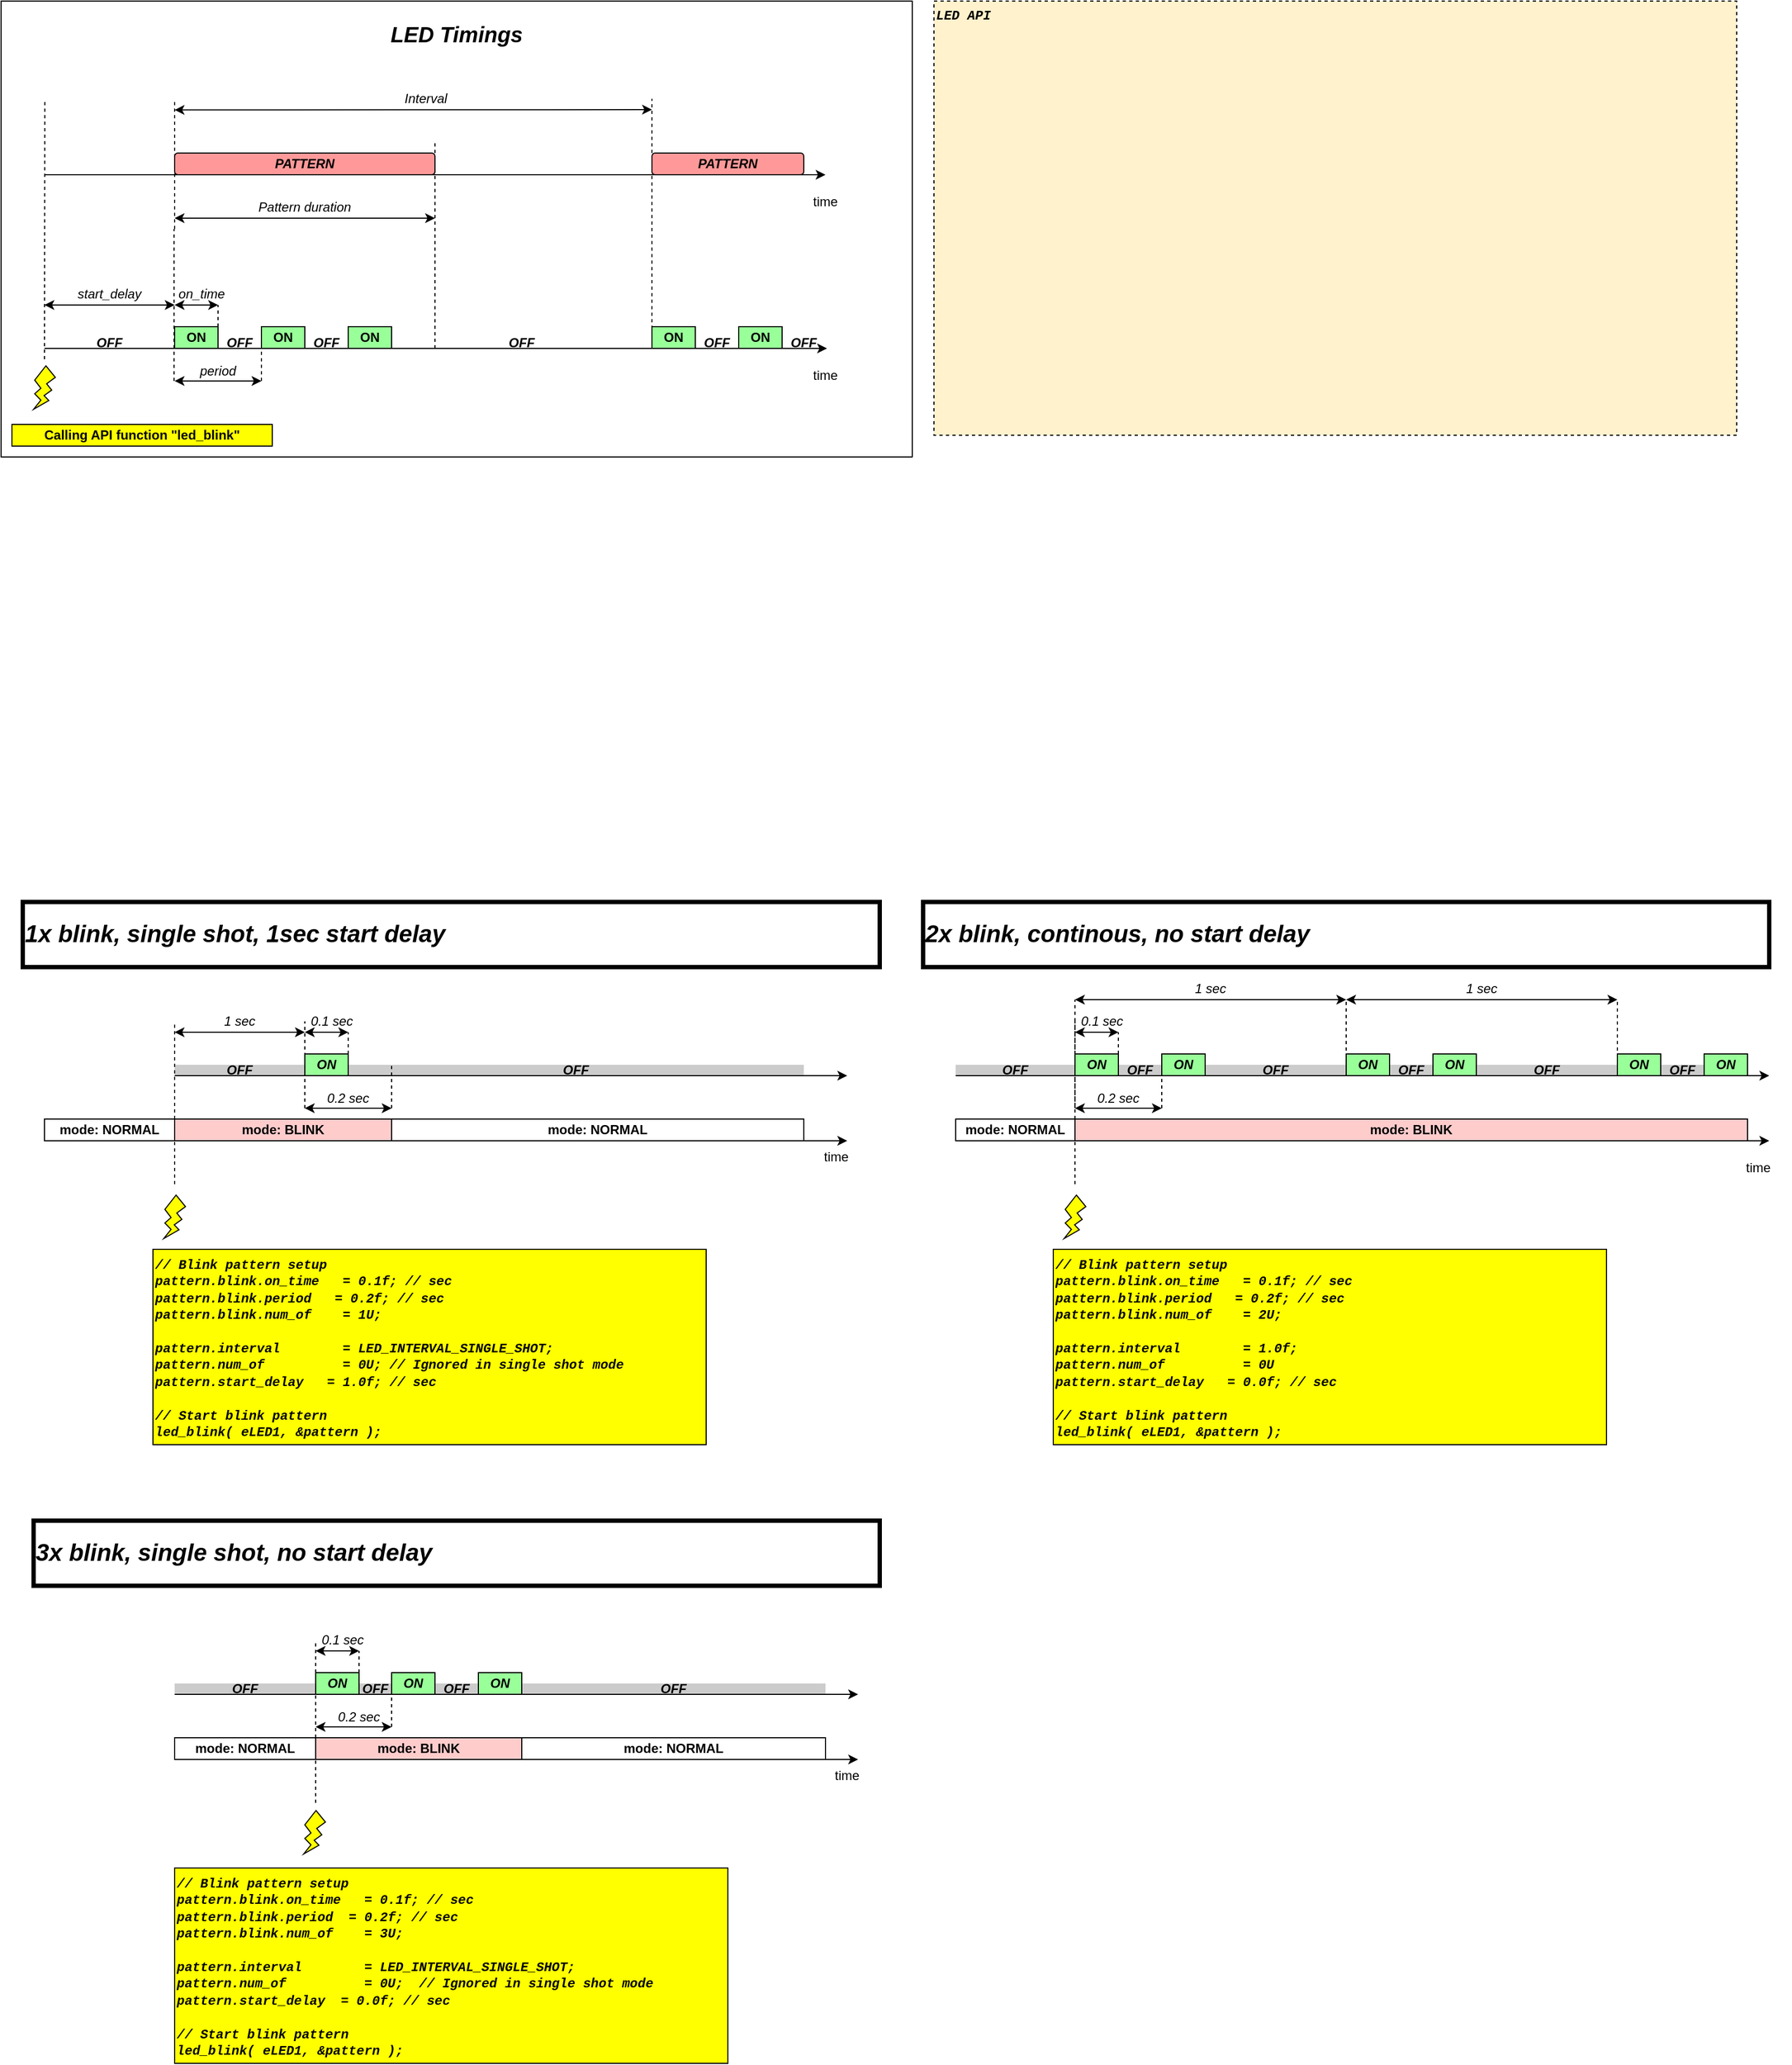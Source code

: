 <mxfile version="21.2.1" type="device">
  <diagram name="Page-1" id="WdIEEv3Ei-P7Pz51-N5c">
    <mxGraphModel dx="1182" dy="790" grid="1" gridSize="10" guides="1" tooltips="1" connect="1" arrows="1" fold="1" page="1" pageScale="1" pageWidth="827" pageHeight="1169" math="0" shadow="0">
      <root>
        <mxCell id="0" />
        <mxCell id="1" parent="0" />
        <mxCell id="5N06H8TzHHqSMLu2W6Bb-28" value="&lt;b&gt;&lt;i&gt;OFF&lt;/i&gt;&lt;/b&gt;" style="text;html=1;strokeColor=none;fillColor=#CCCCCC;align=center;verticalAlign=middle;whiteSpace=wrap;rounded=0;" vertex="1" parent="1">
          <mxGeometry x="1280" y="980" width="40" height="10" as="geometry" />
        </mxCell>
        <mxCell id="5N06H8TzHHqSMLu2W6Bb-38" value="&lt;b&gt;&lt;i&gt;OFF&lt;/i&gt;&lt;/b&gt;" style="text;html=1;strokeColor=none;fillColor=#CCCCCC;align=center;verticalAlign=middle;whiteSpace=wrap;rounded=0;" vertex="1" parent="1">
          <mxGeometry x="1360" y="980" width="130" height="10" as="geometry" />
        </mxCell>
        <mxCell id="5N06H8TzHHqSMLu2W6Bb-40" value="&lt;b&gt;&lt;i&gt;OFF&lt;/i&gt;&lt;/b&gt;" style="text;html=1;strokeColor=none;fillColor=#CCCCCC;align=center;verticalAlign=middle;whiteSpace=wrap;rounded=0;" vertex="1" parent="1">
          <mxGeometry x="1530" y="980" width="40" height="10" as="geometry" />
        </mxCell>
        <mxCell id="5N06H8TzHHqSMLu2W6Bb-25" value="&lt;b&gt;&lt;i&gt;OFF&lt;/i&gt;&lt;/b&gt;" style="text;html=1;strokeColor=none;fillColor=#CCCCCC;align=center;verticalAlign=middle;whiteSpace=wrap;rounded=0;" vertex="1" parent="1">
          <mxGeometry x="1030" y="980" width="40" height="10" as="geometry" />
        </mxCell>
        <mxCell id="5N06H8TzHHqSMLu2W6Bb-27" value="&lt;b&gt;&lt;i&gt;OFF&lt;/i&gt;&lt;/b&gt;" style="text;html=1;strokeColor=none;fillColor=#CCCCCC;align=center;verticalAlign=middle;whiteSpace=wrap;rounded=0;" vertex="1" parent="1">
          <mxGeometry x="1110" y="980" width="130" height="10" as="geometry" />
        </mxCell>
        <mxCell id="_3ThsrqdIevayaNq4xSJ-111" value="&lt;b&gt;&lt;i&gt;OFF&lt;/i&gt;&lt;/b&gt;" style="text;html=1;strokeColor=none;fillColor=#CCCCCC;align=center;verticalAlign=middle;whiteSpace=wrap;rounded=0;" parent="1" vertex="1">
          <mxGeometry x="160" y="1550" width="130" height="10" as="geometry" />
        </mxCell>
        <mxCell id="_3ThsrqdIevayaNq4xSJ-69" value="&lt;b&gt;&lt;i&gt;OFF&lt;/i&gt;&lt;/b&gt;" style="text;html=1;strokeColor=none;fillColor=#CCCCCC;align=center;verticalAlign=middle;whiteSpace=wrap;rounded=0;" parent="1" vertex="1">
          <mxGeometry x="320" y="980" width="420" height="10" as="geometry" />
        </mxCell>
        <mxCell id="_3ThsrqdIevayaNq4xSJ-68" value="&lt;b&gt;&lt;i&gt;OFF&lt;/i&gt;&lt;/b&gt;" style="text;html=1;strokeColor=none;fillColor=#CCCCCC;align=center;verticalAlign=middle;whiteSpace=wrap;rounded=0;" parent="1" vertex="1">
          <mxGeometry x="160" y="980" width="120" height="10" as="geometry" />
        </mxCell>
        <mxCell id="_3ThsrqdIevayaNq4xSJ-99" value="&lt;b&gt;&lt;i&gt;OFF&lt;/i&gt;&lt;/b&gt;" style="text;html=1;strokeColor=none;fillColor=#CCCCCC;align=center;verticalAlign=middle;whiteSpace=wrap;rounded=0;" parent="1" vertex="1">
          <mxGeometry x="330" y="1550" width="30" height="10" as="geometry" />
        </mxCell>
        <mxCell id="_3ThsrqdIevayaNq4xSJ-109" value="&lt;b&gt;&lt;i&gt;OFF&lt;/i&gt;&lt;/b&gt;" style="text;html=1;strokeColor=none;fillColor=#CCCCCC;align=center;verticalAlign=middle;whiteSpace=wrap;rounded=0;" parent="1" vertex="1">
          <mxGeometry x="400" y="1550" width="40" height="10" as="geometry" />
        </mxCell>
        <mxCell id="_3ThsrqdIevayaNq4xSJ-110" value="&lt;b&gt;&lt;i&gt;OFF&lt;/i&gt;&lt;/b&gt;" style="text;html=1;strokeColor=none;fillColor=#CCCCCC;align=center;verticalAlign=middle;whiteSpace=wrap;rounded=0;" parent="1" vertex="1">
          <mxGeometry x="480" y="1550" width="280" height="10" as="geometry" />
        </mxCell>
        <mxCell id="_3ThsrqdIevayaNq4xSJ-38" value="" style="rounded=0;whiteSpace=wrap;html=1;glass=0;fillColor=#FFFFFF;" parent="1" vertex="1">
          <mxGeometry width="840" height="420" as="geometry" />
        </mxCell>
        <mxCell id="_3ThsrqdIevayaNq4xSJ-1" value="" style="endArrow=classic;html=1;rounded=0;" parent="1" edge="1">
          <mxGeometry width="50" height="50" relative="1" as="geometry">
            <mxPoint x="40" y="160" as="sourcePoint" />
            <mxPoint x="760" y="160" as="targetPoint" />
          </mxGeometry>
        </mxCell>
        <mxCell id="_3ThsrqdIevayaNq4xSJ-2" value="time" style="text;html=1;strokeColor=none;fillColor=none;align=center;verticalAlign=middle;whiteSpace=wrap;rounded=0;" parent="1" vertex="1">
          <mxGeometry x="730" y="170" width="60" height="30" as="geometry" />
        </mxCell>
        <mxCell id="_3ThsrqdIevayaNq4xSJ-3" value="PATTERN" style="rounded=1;whiteSpace=wrap;html=1;fontStyle=3;fillColor=#FF9999;" parent="1" vertex="1">
          <mxGeometry x="160" y="140" width="240" height="20" as="geometry" />
        </mxCell>
        <mxCell id="_3ThsrqdIevayaNq4xSJ-5" value="PATTERN" style="rounded=1;whiteSpace=wrap;html=1;fontStyle=3;fillColor=#FF9999;" parent="1" vertex="1">
          <mxGeometry x="600" y="140" width="140" height="20" as="geometry" />
        </mxCell>
        <mxCell id="_3ThsrqdIevayaNq4xSJ-6" value="" style="endArrow=classic;startArrow=classic;html=1;rounded=0;" parent="1" edge="1">
          <mxGeometry width="50" height="50" relative="1" as="geometry">
            <mxPoint x="160" y="100.31" as="sourcePoint" />
            <mxPoint x="600" y="100" as="targetPoint" />
          </mxGeometry>
        </mxCell>
        <mxCell id="_3ThsrqdIevayaNq4xSJ-7" value="" style="endArrow=none;dashed=1;html=1;rounded=0;" parent="1" edge="1">
          <mxGeometry width="50" height="50" relative="1" as="geometry">
            <mxPoint x="160" y="210" as="sourcePoint" />
            <mxPoint x="160" y="90" as="targetPoint" />
          </mxGeometry>
        </mxCell>
        <mxCell id="_3ThsrqdIevayaNq4xSJ-8" value="" style="endArrow=none;dashed=1;html=1;rounded=0;" parent="1" edge="1">
          <mxGeometry width="50" height="50" relative="1" as="geometry">
            <mxPoint x="600" y="320" as="sourcePoint" />
            <mxPoint x="600" y="90" as="targetPoint" />
          </mxGeometry>
        </mxCell>
        <mxCell id="_3ThsrqdIevayaNq4xSJ-9" value="&amp;nbsp;Interval" style="text;html=1;strokeColor=none;fillColor=none;align=center;verticalAlign=middle;whiteSpace=wrap;rounded=0;fontStyle=2" parent="1" vertex="1">
          <mxGeometry x="340" y="80" width="100" height="20" as="geometry" />
        </mxCell>
        <mxCell id="_3ThsrqdIevayaNq4xSJ-10" value="" style="endArrow=none;dashed=1;html=1;rounded=0;" parent="1" edge="1">
          <mxGeometry width="50" height="50" relative="1" as="geometry">
            <mxPoint x="400" y="320" as="sourcePoint" />
            <mxPoint x="400" y="130" as="targetPoint" />
          </mxGeometry>
        </mxCell>
        <mxCell id="_3ThsrqdIevayaNq4xSJ-11" value="" style="endArrow=classic;startArrow=classic;html=1;rounded=0;" parent="1" edge="1">
          <mxGeometry width="50" height="50" relative="1" as="geometry">
            <mxPoint x="160" y="200" as="sourcePoint" />
            <mxPoint x="400" y="200" as="targetPoint" />
          </mxGeometry>
        </mxCell>
        <mxCell id="_3ThsrqdIevayaNq4xSJ-12" value="Pattern duration" style="text;html=1;strokeColor=none;fillColor=none;align=center;verticalAlign=middle;whiteSpace=wrap;rounded=0;fontStyle=2" parent="1" vertex="1">
          <mxGeometry x="230" y="180" width="100" height="20" as="geometry" />
        </mxCell>
        <mxCell id="_3ThsrqdIevayaNq4xSJ-13" value="" style="endArrow=classic;html=1;rounded=0;" parent="1" edge="1">
          <mxGeometry width="50" height="50" relative="1" as="geometry">
            <mxPoint x="40" y="320" as="sourcePoint" />
            <mxPoint x="761.379" y="320" as="targetPoint" />
          </mxGeometry>
        </mxCell>
        <mxCell id="_3ThsrqdIevayaNq4xSJ-14" value="time" style="text;html=1;strokeColor=none;fillColor=none;align=center;verticalAlign=middle;whiteSpace=wrap;rounded=0;" parent="1" vertex="1">
          <mxGeometry x="730" y="330" width="60" height="30" as="geometry" />
        </mxCell>
        <mxCell id="_3ThsrqdIevayaNq4xSJ-15" value="ON" style="rounded=0;whiteSpace=wrap;html=1;fontStyle=1;fillColor=#99FF99;" parent="1" vertex="1">
          <mxGeometry x="160" y="300" width="40" height="20" as="geometry" />
        </mxCell>
        <mxCell id="_3ThsrqdIevayaNq4xSJ-16" value="ON" style="rounded=0;whiteSpace=wrap;html=1;fontStyle=1;fillColor=#99FF99;" parent="1" vertex="1">
          <mxGeometry x="240" y="300" width="40" height="20" as="geometry" />
        </mxCell>
        <mxCell id="_3ThsrqdIevayaNq4xSJ-17" value="ON" style="rounded=0;whiteSpace=wrap;html=1;fontStyle=1;fillColor=#99FF99;" parent="1" vertex="1">
          <mxGeometry x="320" y="300" width="40" height="20" as="geometry" />
        </mxCell>
        <mxCell id="_3ThsrqdIevayaNq4xSJ-18" value="" style="endArrow=none;dashed=1;html=1;rounded=0;" parent="1" edge="1">
          <mxGeometry width="50" height="50" relative="1" as="geometry">
            <mxPoint x="159.43" y="350" as="sourcePoint" />
            <mxPoint x="159.43" y="210" as="targetPoint" />
          </mxGeometry>
        </mxCell>
        <mxCell id="_3ThsrqdIevayaNq4xSJ-19" value="" style="endArrow=classic;startArrow=classic;html=1;rounded=0;" parent="1" edge="1">
          <mxGeometry width="50" height="50" relative="1" as="geometry">
            <mxPoint x="160" y="280" as="sourcePoint" />
            <mxPoint x="200" y="280" as="targetPoint" />
          </mxGeometry>
        </mxCell>
        <mxCell id="_3ThsrqdIevayaNq4xSJ-20" value="" style="endArrow=none;dashed=1;html=1;rounded=0;" parent="1" edge="1">
          <mxGeometry width="50" height="50" relative="1" as="geometry">
            <mxPoint x="200" y="300" as="sourcePoint" />
            <mxPoint x="200" y="280" as="targetPoint" />
          </mxGeometry>
        </mxCell>
        <mxCell id="_3ThsrqdIevayaNq4xSJ-21" value="on_time" style="text;html=1;strokeColor=none;fillColor=none;align=center;verticalAlign=middle;whiteSpace=wrap;rounded=0;fontStyle=2" parent="1" vertex="1">
          <mxGeometry x="160" y="260" width="50" height="20" as="geometry" />
        </mxCell>
        <mxCell id="_3ThsrqdIevayaNq4xSJ-22" value="" style="endArrow=classic;startArrow=classic;html=1;rounded=0;" parent="1" edge="1">
          <mxGeometry width="50" height="50" relative="1" as="geometry">
            <mxPoint x="160" y="350" as="sourcePoint" />
            <mxPoint x="240" y="350" as="targetPoint" />
          </mxGeometry>
        </mxCell>
        <mxCell id="_3ThsrqdIevayaNq4xSJ-23" value="" style="endArrow=none;dashed=1;html=1;rounded=0;" parent="1" edge="1">
          <mxGeometry width="50" height="50" relative="1" as="geometry">
            <mxPoint x="240" y="350" as="sourcePoint" />
            <mxPoint x="240" y="310" as="targetPoint" />
          </mxGeometry>
        </mxCell>
        <mxCell id="_3ThsrqdIevayaNq4xSJ-24" value="period" style="text;html=1;strokeColor=none;fillColor=none;align=center;verticalAlign=middle;whiteSpace=wrap;rounded=0;fontStyle=2" parent="1" vertex="1">
          <mxGeometry x="175" y="336" width="50" height="10" as="geometry" />
        </mxCell>
        <mxCell id="_3ThsrqdIevayaNq4xSJ-25" value="" style="verticalLabelPosition=bottom;verticalAlign=top;html=1;shape=mxgraph.basic.flash;fillColor=#FFFF00;" parent="1" vertex="1">
          <mxGeometry x="30" y="336" width="20" height="40" as="geometry" />
        </mxCell>
        <mxCell id="_3ThsrqdIevayaNq4xSJ-26" value="" style="endArrow=none;dashed=1;html=1;rounded=0;" parent="1" edge="1">
          <mxGeometry width="50" height="50" relative="1" as="geometry">
            <mxPoint x="40" y="330" as="sourcePoint" />
            <mxPoint x="40.34" y="90" as="targetPoint" />
          </mxGeometry>
        </mxCell>
        <mxCell id="_3ThsrqdIevayaNq4xSJ-27" value="Calling API function &quot;led_blink&quot;" style="text;html=1;strokeColor=default;fillColor=#FFFF00;align=center;verticalAlign=middle;whiteSpace=wrap;rounded=0;strokeWidth=1;fontStyle=1" parent="1" vertex="1">
          <mxGeometry x="10" y="390" width="240" height="20" as="geometry" />
        </mxCell>
        <mxCell id="_3ThsrqdIevayaNq4xSJ-28" value="" style="endArrow=classic;startArrow=classic;html=1;rounded=0;" parent="1" edge="1">
          <mxGeometry width="50" height="50" relative="1" as="geometry">
            <mxPoint x="40" y="280" as="sourcePoint" />
            <mxPoint x="160" y="280" as="targetPoint" />
          </mxGeometry>
        </mxCell>
        <mxCell id="_3ThsrqdIevayaNq4xSJ-29" value="start_delay" style="text;html=1;strokeColor=none;fillColor=none;align=center;verticalAlign=middle;whiteSpace=wrap;rounded=0;fontStyle=2" parent="1" vertex="1">
          <mxGeometry x="60" y="260" width="80" height="20" as="geometry" />
        </mxCell>
        <mxCell id="_3ThsrqdIevayaNq4xSJ-30" value="ON" style="rounded=0;whiteSpace=wrap;html=1;fontStyle=1;fillColor=#99FF99;" parent="1" vertex="1">
          <mxGeometry x="600" y="300" width="40" height="20" as="geometry" />
        </mxCell>
        <mxCell id="_3ThsrqdIevayaNq4xSJ-31" value="ON" style="rounded=0;whiteSpace=wrap;html=1;fontStyle=1;fillColor=#99FF99;" parent="1" vertex="1">
          <mxGeometry x="680" y="300" width="40" height="20" as="geometry" />
        </mxCell>
        <mxCell id="_3ThsrqdIevayaNq4xSJ-32" value="&lt;b&gt;&lt;i&gt;OFF&lt;/i&gt;&lt;/b&gt;" style="text;html=1;strokeColor=none;fillColor=none;align=center;verticalAlign=middle;whiteSpace=wrap;rounded=0;" parent="1" vertex="1">
          <mxGeometry x="40" y="310" width="120" height="10" as="geometry" />
        </mxCell>
        <mxCell id="_3ThsrqdIevayaNq4xSJ-33" value="&lt;b&gt;&lt;i&gt;OFF&lt;/i&gt;&lt;/b&gt;" style="text;html=1;strokeColor=none;fillColor=none;align=center;verticalAlign=middle;whiteSpace=wrap;rounded=0;" parent="1" vertex="1">
          <mxGeometry x="200" y="310" width="40" height="10" as="geometry" />
        </mxCell>
        <mxCell id="_3ThsrqdIevayaNq4xSJ-34" value="&lt;b&gt;&lt;i&gt;OFF&lt;/i&gt;&lt;/b&gt;" style="text;html=1;strokeColor=none;fillColor=none;align=center;verticalAlign=middle;whiteSpace=wrap;rounded=0;" parent="1" vertex="1">
          <mxGeometry x="280" y="310" width="40" height="10" as="geometry" />
        </mxCell>
        <mxCell id="_3ThsrqdIevayaNq4xSJ-35" value="&lt;b&gt;&lt;i&gt;OFF&lt;/i&gt;&lt;/b&gt;" style="text;html=1;strokeColor=none;fillColor=none;align=center;verticalAlign=middle;whiteSpace=wrap;rounded=0;" parent="1" vertex="1">
          <mxGeometry x="360" y="310" width="240" height="10" as="geometry" />
        </mxCell>
        <mxCell id="_3ThsrqdIevayaNq4xSJ-36" value="&lt;b&gt;&lt;i&gt;OFF&lt;/i&gt;&lt;/b&gt;" style="text;html=1;strokeColor=none;fillColor=none;align=center;verticalAlign=middle;whiteSpace=wrap;rounded=0;" parent="1" vertex="1">
          <mxGeometry x="640" y="310" width="40" height="10" as="geometry" />
        </mxCell>
        <mxCell id="_3ThsrqdIevayaNq4xSJ-37" value="&lt;b&gt;&lt;i&gt;OFF&lt;/i&gt;&lt;/b&gt;" style="text;html=1;strokeColor=none;fillColor=none;align=center;verticalAlign=middle;whiteSpace=wrap;rounded=0;" parent="1" vertex="1">
          <mxGeometry x="720" y="310" width="40" height="10" as="geometry" />
        </mxCell>
        <mxCell id="_3ThsrqdIevayaNq4xSJ-39" value="LED Timings" style="text;html=1;strokeColor=none;fillColor=none;align=center;verticalAlign=middle;whiteSpace=wrap;rounded=0;fontStyle=3;fontSize=20;" parent="1" vertex="1">
          <mxGeometry width="840" height="60" as="geometry" />
        </mxCell>
        <mxCell id="_3ThsrqdIevayaNq4xSJ-50" value="" style="endArrow=classic;html=1;rounded=0;" parent="1" edge="1">
          <mxGeometry width="50" height="50" relative="1" as="geometry">
            <mxPoint x="160" y="990" as="sourcePoint" />
            <mxPoint x="780" y="990" as="targetPoint" />
          </mxGeometry>
        </mxCell>
        <mxCell id="_3ThsrqdIevayaNq4xSJ-54" value="" style="endArrow=none;dashed=1;html=1;rounded=0;" parent="1" edge="1">
          <mxGeometry width="50" height="50" relative="1" as="geometry">
            <mxPoint x="280" y="1020" as="sourcePoint" />
            <mxPoint x="280" y="940" as="targetPoint" />
          </mxGeometry>
        </mxCell>
        <mxCell id="_3ThsrqdIevayaNq4xSJ-55" value="" style="endArrow=classic;startArrow=classic;html=1;rounded=0;" parent="1" edge="1">
          <mxGeometry width="50" height="50" relative="1" as="geometry">
            <mxPoint x="280" y="950" as="sourcePoint" />
            <mxPoint x="320" y="950" as="targetPoint" />
          </mxGeometry>
        </mxCell>
        <mxCell id="_3ThsrqdIevayaNq4xSJ-56" value="" style="endArrow=none;dashed=1;html=1;rounded=0;" parent="1" edge="1">
          <mxGeometry width="50" height="50" relative="1" as="geometry">
            <mxPoint x="320" y="970" as="sourcePoint" />
            <mxPoint x="320" y="950" as="targetPoint" />
          </mxGeometry>
        </mxCell>
        <mxCell id="_3ThsrqdIevayaNq4xSJ-57" value="0.1 sec" style="text;html=1;strokeColor=none;fillColor=none;align=center;verticalAlign=middle;whiteSpace=wrap;rounded=0;fontStyle=2" parent="1" vertex="1">
          <mxGeometry x="280" y="930" width="50" height="20" as="geometry" />
        </mxCell>
        <mxCell id="_3ThsrqdIevayaNq4xSJ-58" value="" style="endArrow=classic;startArrow=classic;html=1;rounded=0;" parent="1" edge="1">
          <mxGeometry width="50" height="50" relative="1" as="geometry">
            <mxPoint x="280" y="1020" as="sourcePoint" />
            <mxPoint x="360" y="1020" as="targetPoint" />
          </mxGeometry>
        </mxCell>
        <mxCell id="_3ThsrqdIevayaNq4xSJ-59" value="" style="endArrow=none;dashed=1;html=1;rounded=0;" parent="1" edge="1">
          <mxGeometry width="50" height="50" relative="1" as="geometry">
            <mxPoint x="360" y="1020" as="sourcePoint" />
            <mxPoint x="360" y="980" as="targetPoint" />
          </mxGeometry>
        </mxCell>
        <mxCell id="_3ThsrqdIevayaNq4xSJ-60" value="0.2 sec" style="text;html=1;strokeColor=none;fillColor=none;align=center;verticalAlign=middle;whiteSpace=wrap;rounded=0;fontStyle=2" parent="1" vertex="1">
          <mxGeometry x="295" y="1006" width="50" height="10" as="geometry" />
        </mxCell>
        <mxCell id="_3ThsrqdIevayaNq4xSJ-61" value="" style="verticalLabelPosition=bottom;verticalAlign=top;html=1;shape=mxgraph.basic.flash;fillColor=#FFFF00;" parent="1" vertex="1">
          <mxGeometry x="150" y="1100" width="20" height="40" as="geometry" />
        </mxCell>
        <mxCell id="_3ThsrqdIevayaNq4xSJ-62" value="" style="endArrow=none;dashed=1;html=1;rounded=0;" parent="1" edge="1">
          <mxGeometry width="50" height="50" relative="1" as="geometry">
            <mxPoint x="160" y="1090" as="sourcePoint" />
            <mxPoint x="160" y="940" as="targetPoint" />
          </mxGeometry>
        </mxCell>
        <mxCell id="_3ThsrqdIevayaNq4xSJ-63" value="&lt;i&gt;&lt;font face=&quot;Courier New&quot;&gt;// Blink pattern setup&lt;br&gt;pattern.blink.on_time&amp;nbsp; &lt;span style=&quot;white-space: pre;&quot;&gt; &lt;/span&gt;= 0.1f;&lt;span style=&quot;&quot;&gt; &lt;/span&gt;// sec&lt;br&gt;pattern.blink.period &lt;span style=&quot;white-space: pre;&quot;&gt; &lt;span style=&quot;white-space: pre;&quot;&gt;	&lt;/span&gt;&lt;/span&gt;= 0.2f;&lt;span style=&quot;&quot;&gt; &lt;/span&gt;// sec&lt;br&gt;pattern.blink.num_of&amp;nbsp; &amp;nbsp;&lt;span style=&quot;white-space: pre;&quot;&gt; &lt;/span&gt;= 1U;&lt;br&gt;&lt;br&gt;pattern.interval&amp;nbsp; &amp;nbsp; &amp;nbsp; &amp;nbsp; = LED_INTERVAL_SINGLE_SHOT;&lt;span style=&quot;&quot;&gt; &lt;/span&gt;&lt;br&gt;pattern.num_of&amp;nbsp; &amp;nbsp; &amp;nbsp; &amp;nbsp; &amp;nbsp; = 0U;&lt;span style=&quot;white-space: pre;&quot;&gt;	&lt;/span&gt;// Ignored in single shot mode&lt;br&gt;pattern.start_delay&amp;nbsp;&lt;span style=&quot;white-space: pre;&quot;&gt; &lt;span style=&quot;white-space: pre;&quot;&gt;	&lt;/span&gt;&lt;/span&gt;= 1.0f;&lt;span style=&quot;white-space: pre;&quot;&gt; &lt;/span&gt;// sec&lt;br&gt;&lt;br&gt;// Start blink pattern&lt;br&gt;led_blink( eLED1, &amp;amp;pattern );&lt;/font&gt;&lt;/i&gt;" style="text;html=1;strokeColor=default;fillColor=#FFFF00;align=left;verticalAlign=top;whiteSpace=wrap;rounded=0;strokeWidth=1;fontStyle=1" parent="1" vertex="1">
          <mxGeometry x="140" y="1150" width="510" height="180" as="geometry" />
        </mxCell>
        <mxCell id="_3ThsrqdIevayaNq4xSJ-64" value="" style="endArrow=classic;startArrow=classic;html=1;rounded=0;" parent="1" edge="1">
          <mxGeometry width="50" height="50" relative="1" as="geometry">
            <mxPoint x="160" y="950" as="sourcePoint" />
            <mxPoint x="280" y="950" as="targetPoint" />
          </mxGeometry>
        </mxCell>
        <mxCell id="_3ThsrqdIevayaNq4xSJ-65" value="1 sec" style="text;html=1;strokeColor=none;fillColor=none;align=center;verticalAlign=middle;whiteSpace=wrap;rounded=0;fontStyle=2" parent="1" vertex="1">
          <mxGeometry x="180" y="930" width="80" height="20" as="geometry" />
        </mxCell>
        <mxCell id="_3ThsrqdIevayaNq4xSJ-74" value="&lt;b&gt;LED API&lt;/b&gt;&lt;br&gt;&lt;br&gt;" style="text;html=1;strokeColor=default;fillColor=#FFF2CC;align=left;verticalAlign=top;whiteSpace=wrap;rounded=0;fontFamily=Courier New;fontStyle=2;dashed=1;" parent="1" vertex="1">
          <mxGeometry x="860" width="740" height="400" as="geometry" />
        </mxCell>
        <mxCell id="_3ThsrqdIevayaNq4xSJ-75" value="1x blink, single shot, 1sec start delay" style="text;html=1;strokeColor=default;fillColor=default;align=left;verticalAlign=middle;whiteSpace=wrap;rounded=0;fontStyle=3;fontSize=22;strokeWidth=4;" parent="1" vertex="1">
          <mxGeometry x="20" y="830" width="790" height="60" as="geometry" />
        </mxCell>
        <mxCell id="_3ThsrqdIevayaNq4xSJ-51" value="ON" style="rounded=0;whiteSpace=wrap;html=1;fontStyle=3;fillColor=#99FF99;" parent="1" vertex="1">
          <mxGeometry x="280" y="970" width="40" height="20" as="geometry" />
        </mxCell>
        <mxCell id="_3ThsrqdIevayaNq4xSJ-78" value="" style="endArrow=classic;html=1;rounded=0;" parent="1" edge="1">
          <mxGeometry width="50" height="50" relative="1" as="geometry">
            <mxPoint x="160" y="1050" as="sourcePoint" />
            <mxPoint x="780" y="1050" as="targetPoint" />
          </mxGeometry>
        </mxCell>
        <mxCell id="_3ThsrqdIevayaNq4xSJ-79" value="mode: BLINK" style="rounded=0;whiteSpace=wrap;html=1;fontStyle=1;fillColor=#FFCCCC;" parent="1" vertex="1">
          <mxGeometry x="160" y="1030" width="200" height="20" as="geometry" />
        </mxCell>
        <mxCell id="_3ThsrqdIevayaNq4xSJ-80" value="mode: NORMAL" style="rounded=0;whiteSpace=wrap;html=1;fontStyle=1;" parent="1" vertex="1">
          <mxGeometry x="360" y="1030" width="380" height="20" as="geometry" />
        </mxCell>
        <mxCell id="_3ThsrqdIevayaNq4xSJ-81" value="mode: NORMAL" style="rounded=0;whiteSpace=wrap;html=1;fontStyle=1;" parent="1" vertex="1">
          <mxGeometry x="40" y="1030" width="120" height="20" as="geometry" />
        </mxCell>
        <mxCell id="_3ThsrqdIevayaNq4xSJ-83" value="time" style="text;html=1;strokeColor=none;fillColor=none;align=center;verticalAlign=middle;whiteSpace=wrap;rounded=0;" parent="1" vertex="1">
          <mxGeometry x="740" y="1050" width="60" height="30" as="geometry" />
        </mxCell>
        <mxCell id="_3ThsrqdIevayaNq4xSJ-85" value="" style="endArrow=classic;html=1;rounded=0;" parent="1" edge="1">
          <mxGeometry width="50" height="50" relative="1" as="geometry">
            <mxPoint x="160" y="1560" as="sourcePoint" />
            <mxPoint x="790" y="1560" as="targetPoint" />
          </mxGeometry>
        </mxCell>
        <mxCell id="_3ThsrqdIevayaNq4xSJ-86" value="" style="endArrow=none;dashed=1;html=1;rounded=0;" parent="1" edge="1">
          <mxGeometry width="50" height="50" relative="1" as="geometry">
            <mxPoint x="290" y="1660" as="sourcePoint" />
            <mxPoint x="290" y="1510" as="targetPoint" />
          </mxGeometry>
        </mxCell>
        <mxCell id="_3ThsrqdIevayaNq4xSJ-87" value="" style="endArrow=classic;startArrow=classic;html=1;rounded=0;" parent="1" edge="1">
          <mxGeometry width="50" height="50" relative="1" as="geometry">
            <mxPoint x="290" y="1520" as="sourcePoint" />
            <mxPoint x="330" y="1520" as="targetPoint" />
          </mxGeometry>
        </mxCell>
        <mxCell id="_3ThsrqdIevayaNq4xSJ-88" value="" style="endArrow=none;dashed=1;html=1;rounded=0;" parent="1" edge="1">
          <mxGeometry width="50" height="50" relative="1" as="geometry">
            <mxPoint x="330" y="1540" as="sourcePoint" />
            <mxPoint x="330" y="1520" as="targetPoint" />
          </mxGeometry>
        </mxCell>
        <mxCell id="_3ThsrqdIevayaNq4xSJ-89" value="0.1 sec" style="text;html=1;strokeColor=none;fillColor=none;align=center;verticalAlign=middle;whiteSpace=wrap;rounded=0;fontStyle=2" parent="1" vertex="1">
          <mxGeometry x="290" y="1500" width="50" height="20" as="geometry" />
        </mxCell>
        <mxCell id="_3ThsrqdIevayaNq4xSJ-90" value="" style="endArrow=classic;startArrow=classic;html=1;rounded=0;" parent="1" edge="1">
          <mxGeometry width="50" height="50" relative="1" as="geometry">
            <mxPoint x="290" y="1590" as="sourcePoint" />
            <mxPoint x="360" y="1590" as="targetPoint" />
          </mxGeometry>
        </mxCell>
        <mxCell id="_3ThsrqdIevayaNq4xSJ-91" value="" style="endArrow=none;dashed=1;html=1;rounded=0;" parent="1" edge="1">
          <mxGeometry width="50" height="50" relative="1" as="geometry">
            <mxPoint x="360" y="1590" as="sourcePoint" />
            <mxPoint x="360" y="1550" as="targetPoint" />
          </mxGeometry>
        </mxCell>
        <mxCell id="_3ThsrqdIevayaNq4xSJ-92" value="0.2 sec" style="text;html=1;strokeColor=none;fillColor=none;align=center;verticalAlign=middle;whiteSpace=wrap;rounded=0;fontStyle=2" parent="1" vertex="1">
          <mxGeometry x="305" y="1576" width="50" height="10" as="geometry" />
        </mxCell>
        <mxCell id="_3ThsrqdIevayaNq4xSJ-93" value="" style="verticalLabelPosition=bottom;verticalAlign=top;html=1;shape=mxgraph.basic.flash;fillColor=#FFFF00;" parent="1" vertex="1">
          <mxGeometry x="279" y="1667" width="20" height="40" as="geometry" />
        </mxCell>
        <mxCell id="_3ThsrqdIevayaNq4xSJ-95" value="&lt;i&gt;&lt;font face=&quot;Courier New&quot;&gt;// Blink pattern setup&lt;br&gt;pattern.blink.on_time&amp;nbsp; &lt;span style=&quot;white-space: pre;&quot;&gt;	&lt;/span&gt;= 0.1f;&lt;span style=&quot;&quot;&gt; &lt;/span&gt;// sec&lt;br&gt;pattern.blink.period &lt;span style=&quot;white-space: pre;&quot;&gt;	&lt;/span&gt;= 0.2f;&lt;span style=&quot;&quot;&gt; &lt;/span&gt;// sec&lt;br&gt;pattern.blink.num_of&amp;nbsp; &amp;nbsp;&lt;span style=&quot;&quot;&gt; &lt;/span&gt;= 3U;&lt;br&gt;&lt;br&gt;pattern.interval&amp;nbsp; &amp;nbsp; &amp;nbsp; &amp;nbsp; = LED_INTERVAL_SINGLE_SHOT;&lt;span style=&quot;&quot;&gt; &lt;/span&gt;&lt;br&gt;pattern.num_of&amp;nbsp; &amp;nbsp; &amp;nbsp; &amp;nbsp; &amp;nbsp; = 0U&lt;/font&gt;&lt;/i&gt;&lt;i style=&quot;border-color: var(--border-color);&quot;&gt;&lt;font style=&quot;border-color: var(--border-color);&quot; face=&quot;Courier New&quot;&gt;;	&lt;span style=&quot;white-space: pre;&quot;&gt;	&lt;/span&gt;// Ignored in single shot mode&lt;/font&gt;&lt;/i&gt;&lt;i&gt;&lt;font face=&quot;Courier New&quot;&gt;&lt;br&gt;pattern.start_delay&amp;nbsp;&lt;span style=&quot;white-space: pre;&quot;&gt;	&lt;/span&gt;= 0.0f;&lt;span style=&quot;&quot;&gt; &lt;/span&gt;// sec&lt;br&gt;&lt;br&gt;// Start blink pattern&lt;br&gt;led_blink( eLED1, &amp;amp;pattern );&lt;/font&gt;&lt;/i&gt;" style="text;html=1;strokeColor=default;fillColor=#FFFF00;align=left;verticalAlign=top;whiteSpace=wrap;rounded=0;strokeWidth=1;fontStyle=1" parent="1" vertex="1">
          <mxGeometry x="160" y="1720" width="510" height="180" as="geometry" />
        </mxCell>
        <mxCell id="_3ThsrqdIevayaNq4xSJ-100" value="3x blink, single shot, no start delay" style="text;html=1;strokeColor=default;fillColor=default;align=left;verticalAlign=middle;whiteSpace=wrap;rounded=0;fontStyle=3;fontSize=22;strokeWidth=4;" parent="1" vertex="1">
          <mxGeometry x="30" y="1400" width="780" height="60" as="geometry" />
        </mxCell>
        <mxCell id="_3ThsrqdIevayaNq4xSJ-101" value="ON" style="rounded=0;whiteSpace=wrap;html=1;fontStyle=3;fillColor=#99FF99;" parent="1" vertex="1">
          <mxGeometry x="290" y="1540" width="40" height="20" as="geometry" />
        </mxCell>
        <mxCell id="_3ThsrqdIevayaNq4xSJ-102" value="" style="endArrow=classic;html=1;rounded=0;" parent="1" edge="1">
          <mxGeometry width="50" height="50" relative="1" as="geometry">
            <mxPoint x="170" y="1620" as="sourcePoint" />
            <mxPoint x="790" y="1620" as="targetPoint" />
          </mxGeometry>
        </mxCell>
        <mxCell id="_3ThsrqdIevayaNq4xSJ-103" value="mode: BLINK" style="rounded=0;whiteSpace=wrap;html=1;fontStyle=1;fillColor=#FFCCCC;" parent="1" vertex="1">
          <mxGeometry x="290" y="1600" width="190" height="20" as="geometry" />
        </mxCell>
        <mxCell id="_3ThsrqdIevayaNq4xSJ-104" value="mode: NORMAL" style="rounded=0;whiteSpace=wrap;html=1;fontStyle=1;" parent="1" vertex="1">
          <mxGeometry x="480" y="1600" width="280" height="20" as="geometry" />
        </mxCell>
        <mxCell id="_3ThsrqdIevayaNq4xSJ-105" value="mode: NORMAL" style="rounded=0;whiteSpace=wrap;html=1;fontStyle=1;" parent="1" vertex="1">
          <mxGeometry x="160" y="1600" width="130" height="20" as="geometry" />
        </mxCell>
        <mxCell id="_3ThsrqdIevayaNq4xSJ-106" value="time" style="text;html=1;strokeColor=none;fillColor=none;align=center;verticalAlign=middle;whiteSpace=wrap;rounded=0;" parent="1" vertex="1">
          <mxGeometry x="750" y="1620" width="60" height="30" as="geometry" />
        </mxCell>
        <mxCell id="_3ThsrqdIevayaNq4xSJ-107" value="ON" style="rounded=0;whiteSpace=wrap;html=1;fontStyle=3;fillColor=#99FF99;" parent="1" vertex="1">
          <mxGeometry x="360" y="1540" width="40" height="20" as="geometry" />
        </mxCell>
        <mxCell id="_3ThsrqdIevayaNq4xSJ-108" value="ON" style="rounded=0;whiteSpace=wrap;html=1;fontStyle=3;fillColor=#99FF99;" parent="1" vertex="1">
          <mxGeometry x="440" y="1540" width="40" height="20" as="geometry" />
        </mxCell>
        <mxCell id="5N06H8TzHHqSMLu2W6Bb-4" value="&lt;b&gt;&lt;i&gt;OFF&lt;/i&gt;&lt;/b&gt;" style="text;html=1;strokeColor=none;fillColor=#CCCCCC;align=center;verticalAlign=middle;whiteSpace=wrap;rounded=0;" vertex="1" parent="1">
          <mxGeometry x="880" y="980" width="110" height="10" as="geometry" />
        </mxCell>
        <mxCell id="5N06H8TzHHqSMLu2W6Bb-5" value="" style="endArrow=classic;html=1;rounded=0;exitX=0;exitY=1;exitDx=0;exitDy=0;" edge="1" parent="1" source="5N06H8TzHHqSMLu2W6Bb-4">
          <mxGeometry width="50" height="50" relative="1" as="geometry">
            <mxPoint x="990" y="990" as="sourcePoint" />
            <mxPoint x="1630" y="990" as="targetPoint" />
          </mxGeometry>
        </mxCell>
        <mxCell id="5N06H8TzHHqSMLu2W6Bb-6" value="" style="endArrow=none;dashed=1;html=1;rounded=0;" edge="1" parent="1">
          <mxGeometry width="50" height="50" relative="1" as="geometry">
            <mxPoint x="990" y="1020" as="sourcePoint" />
            <mxPoint x="990" y="940" as="targetPoint" />
          </mxGeometry>
        </mxCell>
        <mxCell id="5N06H8TzHHqSMLu2W6Bb-7" value="" style="endArrow=classic;startArrow=classic;html=1;rounded=0;" edge="1" parent="1">
          <mxGeometry width="50" height="50" relative="1" as="geometry">
            <mxPoint x="990" y="950" as="sourcePoint" />
            <mxPoint x="1030" y="950" as="targetPoint" />
          </mxGeometry>
        </mxCell>
        <mxCell id="5N06H8TzHHqSMLu2W6Bb-8" value="" style="endArrow=none;dashed=1;html=1;rounded=0;" edge="1" parent="1">
          <mxGeometry width="50" height="50" relative="1" as="geometry">
            <mxPoint x="1030" y="970" as="sourcePoint" />
            <mxPoint x="1030" y="950" as="targetPoint" />
          </mxGeometry>
        </mxCell>
        <mxCell id="5N06H8TzHHqSMLu2W6Bb-9" value="0.1 sec" style="text;html=1;strokeColor=none;fillColor=none;align=center;verticalAlign=middle;whiteSpace=wrap;rounded=0;fontStyle=2" vertex="1" parent="1">
          <mxGeometry x="990" y="930" width="50" height="20" as="geometry" />
        </mxCell>
        <mxCell id="5N06H8TzHHqSMLu2W6Bb-10" value="" style="endArrow=classic;startArrow=classic;html=1;rounded=0;" edge="1" parent="1">
          <mxGeometry width="50" height="50" relative="1" as="geometry">
            <mxPoint x="990" y="1020" as="sourcePoint" />
            <mxPoint x="1070" y="1020" as="targetPoint" />
          </mxGeometry>
        </mxCell>
        <mxCell id="5N06H8TzHHqSMLu2W6Bb-11" value="" style="endArrow=none;dashed=1;html=1;rounded=0;" edge="1" parent="1">
          <mxGeometry width="50" height="50" relative="1" as="geometry">
            <mxPoint x="1070" y="1020" as="sourcePoint" />
            <mxPoint x="1070" y="980" as="targetPoint" />
          </mxGeometry>
        </mxCell>
        <mxCell id="5N06H8TzHHqSMLu2W6Bb-12" value="0.2 sec" style="text;html=1;strokeColor=none;fillColor=none;align=center;verticalAlign=middle;whiteSpace=wrap;rounded=0;fontStyle=2" vertex="1" parent="1">
          <mxGeometry x="1005" y="1006" width="50" height="10" as="geometry" />
        </mxCell>
        <mxCell id="5N06H8TzHHqSMLu2W6Bb-13" value="" style="verticalLabelPosition=bottom;verticalAlign=top;html=1;shape=mxgraph.basic.flash;fillColor=#FFFF00;" vertex="1" parent="1">
          <mxGeometry x="980" y="1100" width="20" height="40" as="geometry" />
        </mxCell>
        <mxCell id="5N06H8TzHHqSMLu2W6Bb-14" value="" style="endArrow=none;dashed=1;html=1;rounded=0;" edge="1" parent="1">
          <mxGeometry width="50" height="50" relative="1" as="geometry">
            <mxPoint x="990" y="1090" as="sourcePoint" />
            <mxPoint x="990" y="920" as="targetPoint" />
          </mxGeometry>
        </mxCell>
        <mxCell id="5N06H8TzHHqSMLu2W6Bb-15" value="&lt;i&gt;&lt;font face=&quot;Courier New&quot;&gt;// Blink pattern setup&lt;br&gt;pattern.blink.on_time&amp;nbsp; &lt;span style=&quot;white-space: pre;&quot;&gt; &lt;/span&gt;= 0.1f;&lt;span style=&quot;&quot;&gt; &lt;/span&gt;// sec&lt;br&gt;pattern.blink.period &lt;span style=&quot;white-space: pre;&quot;&gt; &lt;span style=&quot;white-space: pre;&quot;&gt;	&lt;/span&gt;&lt;/span&gt;= 0.2f;&lt;span style=&quot;&quot;&gt; &lt;/span&gt;// sec&lt;br&gt;pattern.blink.num_of&amp;nbsp; &amp;nbsp;&lt;span style=&quot;white-space: pre;&quot;&gt; &lt;/span&gt;= 2U;&lt;br&gt;&lt;br&gt;pattern.interval&amp;nbsp; &amp;nbsp; &amp;nbsp; &amp;nbsp; = 1.0f;&lt;span style=&quot;&quot;&gt; &lt;/span&gt;&lt;br&gt;pattern.num_of&amp;nbsp; &amp;nbsp; &amp;nbsp; &amp;nbsp; &amp;nbsp; = 0U&lt;br&gt;pattern.start_delay&amp;nbsp;&lt;span style=&quot;white-space: pre;&quot;&gt; &lt;span style=&quot;white-space: pre;&quot;&gt;	&lt;/span&gt;&lt;/span&gt;= 0.0f;&lt;span style=&quot;white-space: pre;&quot;&gt; &lt;/span&gt;// sec&lt;br&gt;&lt;br&gt;// Start blink pattern&lt;br&gt;led_blink( eLED1, &amp;amp;pattern );&lt;/font&gt;&lt;/i&gt;" style="text;html=1;strokeColor=default;fillColor=#FFFF00;align=left;verticalAlign=top;whiteSpace=wrap;rounded=0;strokeWidth=1;fontStyle=1" vertex="1" parent="1">
          <mxGeometry x="970" y="1150" width="510" height="180" as="geometry" />
        </mxCell>
        <mxCell id="5N06H8TzHHqSMLu2W6Bb-18" value="2x blink, continous, no start delay" style="text;html=1;strokeColor=default;fillColor=default;align=left;verticalAlign=middle;whiteSpace=wrap;rounded=0;fontStyle=3;fontSize=22;strokeWidth=4;" vertex="1" parent="1">
          <mxGeometry x="850" y="830" width="780" height="60" as="geometry" />
        </mxCell>
        <mxCell id="5N06H8TzHHqSMLu2W6Bb-19" value="ON" style="rounded=0;whiteSpace=wrap;html=1;fontStyle=3;fillColor=#99FF99;" vertex="1" parent="1">
          <mxGeometry x="990" y="970" width="40" height="20" as="geometry" />
        </mxCell>
        <mxCell id="5N06H8TzHHqSMLu2W6Bb-20" value="" style="endArrow=classic;html=1;rounded=0;" edge="1" parent="1">
          <mxGeometry width="50" height="50" relative="1" as="geometry">
            <mxPoint x="990" y="1050" as="sourcePoint" />
            <mxPoint x="1630" y="1050" as="targetPoint" />
          </mxGeometry>
        </mxCell>
        <mxCell id="5N06H8TzHHqSMLu2W6Bb-21" value="mode: BLINK" style="rounded=0;whiteSpace=wrap;html=1;fontStyle=1;fillColor=#FFCCCC;" vertex="1" parent="1">
          <mxGeometry x="990" y="1030" width="620" height="20" as="geometry" />
        </mxCell>
        <mxCell id="5N06H8TzHHqSMLu2W6Bb-23" value="mode: NORMAL" style="rounded=0;whiteSpace=wrap;html=1;fontStyle=1;" vertex="1" parent="1">
          <mxGeometry x="880" y="1030" width="110" height="20" as="geometry" />
        </mxCell>
        <mxCell id="5N06H8TzHHqSMLu2W6Bb-24" value="time" style="text;html=1;strokeColor=none;fillColor=none;align=center;verticalAlign=middle;whiteSpace=wrap;rounded=0;" vertex="1" parent="1">
          <mxGeometry x="1590" y="1060" width="60" height="30" as="geometry" />
        </mxCell>
        <mxCell id="5N06H8TzHHqSMLu2W6Bb-26" value="ON" style="rounded=0;whiteSpace=wrap;html=1;fontStyle=3;fillColor=#99FF99;" vertex="1" parent="1">
          <mxGeometry x="1070" y="970" width="40" height="20" as="geometry" />
        </mxCell>
        <mxCell id="5N06H8TzHHqSMLu2W6Bb-29" value="ON" style="rounded=0;whiteSpace=wrap;html=1;fontStyle=3;fillColor=#99FF99;" vertex="1" parent="1">
          <mxGeometry x="1240" y="970" width="40" height="20" as="geometry" />
        </mxCell>
        <mxCell id="5N06H8TzHHqSMLu2W6Bb-30" value="ON" style="rounded=0;whiteSpace=wrap;html=1;fontStyle=3;fillColor=#99FF99;" vertex="1" parent="1">
          <mxGeometry x="1320" y="970" width="40" height="20" as="geometry" />
        </mxCell>
        <mxCell id="5N06H8TzHHqSMLu2W6Bb-31" value="" style="endArrow=none;dashed=1;html=1;rounded=0;exitX=0;exitY=0.75;exitDx=0;exitDy=0;" edge="1" parent="1" source="5N06H8TzHHqSMLu2W6Bb-29">
          <mxGeometry width="50" height="50" relative="1" as="geometry">
            <mxPoint x="1279.43" y="960" as="sourcePoint" />
            <mxPoint x="1240" y="920" as="targetPoint" />
          </mxGeometry>
        </mxCell>
        <mxCell id="5N06H8TzHHqSMLu2W6Bb-32" value="" style="endArrow=classic;startArrow=classic;html=1;rounded=0;" edge="1" parent="1">
          <mxGeometry width="50" height="50" relative="1" as="geometry">
            <mxPoint x="990" y="920" as="sourcePoint" />
            <mxPoint x="1240" y="920" as="targetPoint" />
          </mxGeometry>
        </mxCell>
        <mxCell id="5N06H8TzHHqSMLu2W6Bb-33" value="1 sec" style="text;html=1;strokeColor=none;fillColor=none;align=center;verticalAlign=middle;whiteSpace=wrap;rounded=0;fontStyle=2" vertex="1" parent="1">
          <mxGeometry x="990" y="900" width="250" height="20" as="geometry" />
        </mxCell>
        <mxCell id="5N06H8TzHHqSMLu2W6Bb-34" value="" style="endArrow=classic;startArrow=classic;html=1;rounded=0;" edge="1" parent="1">
          <mxGeometry width="50" height="50" relative="1" as="geometry">
            <mxPoint x="1240" y="920" as="sourcePoint" />
            <mxPoint x="1490" y="920" as="targetPoint" />
          </mxGeometry>
        </mxCell>
        <mxCell id="5N06H8TzHHqSMLu2W6Bb-41" value="ON" style="rounded=0;whiteSpace=wrap;html=1;fontStyle=3;fillColor=#99FF99;" vertex="1" parent="1">
          <mxGeometry x="1490" y="970" width="40" height="20" as="geometry" />
        </mxCell>
        <mxCell id="5N06H8TzHHqSMLu2W6Bb-42" value="ON" style="rounded=0;whiteSpace=wrap;html=1;fontStyle=3;fillColor=#99FF99;" vertex="1" parent="1">
          <mxGeometry x="1570" y="970" width="40" height="20" as="geometry" />
        </mxCell>
        <mxCell id="5N06H8TzHHqSMLu2W6Bb-44" value="" style="endArrow=none;dashed=1;html=1;rounded=0;exitX=0;exitY=0.75;exitDx=0;exitDy=0;" edge="1" parent="1">
          <mxGeometry width="50" height="50" relative="1" as="geometry">
            <mxPoint x="1490" y="985" as="sourcePoint" />
            <mxPoint x="1490" y="920" as="targetPoint" />
          </mxGeometry>
        </mxCell>
        <mxCell id="5N06H8TzHHqSMLu2W6Bb-45" value="1 sec" style="text;html=1;strokeColor=none;fillColor=none;align=center;verticalAlign=middle;whiteSpace=wrap;rounded=0;fontStyle=2" vertex="1" parent="1">
          <mxGeometry x="1240" y="900" width="250" height="20" as="geometry" />
        </mxCell>
      </root>
    </mxGraphModel>
  </diagram>
</mxfile>
